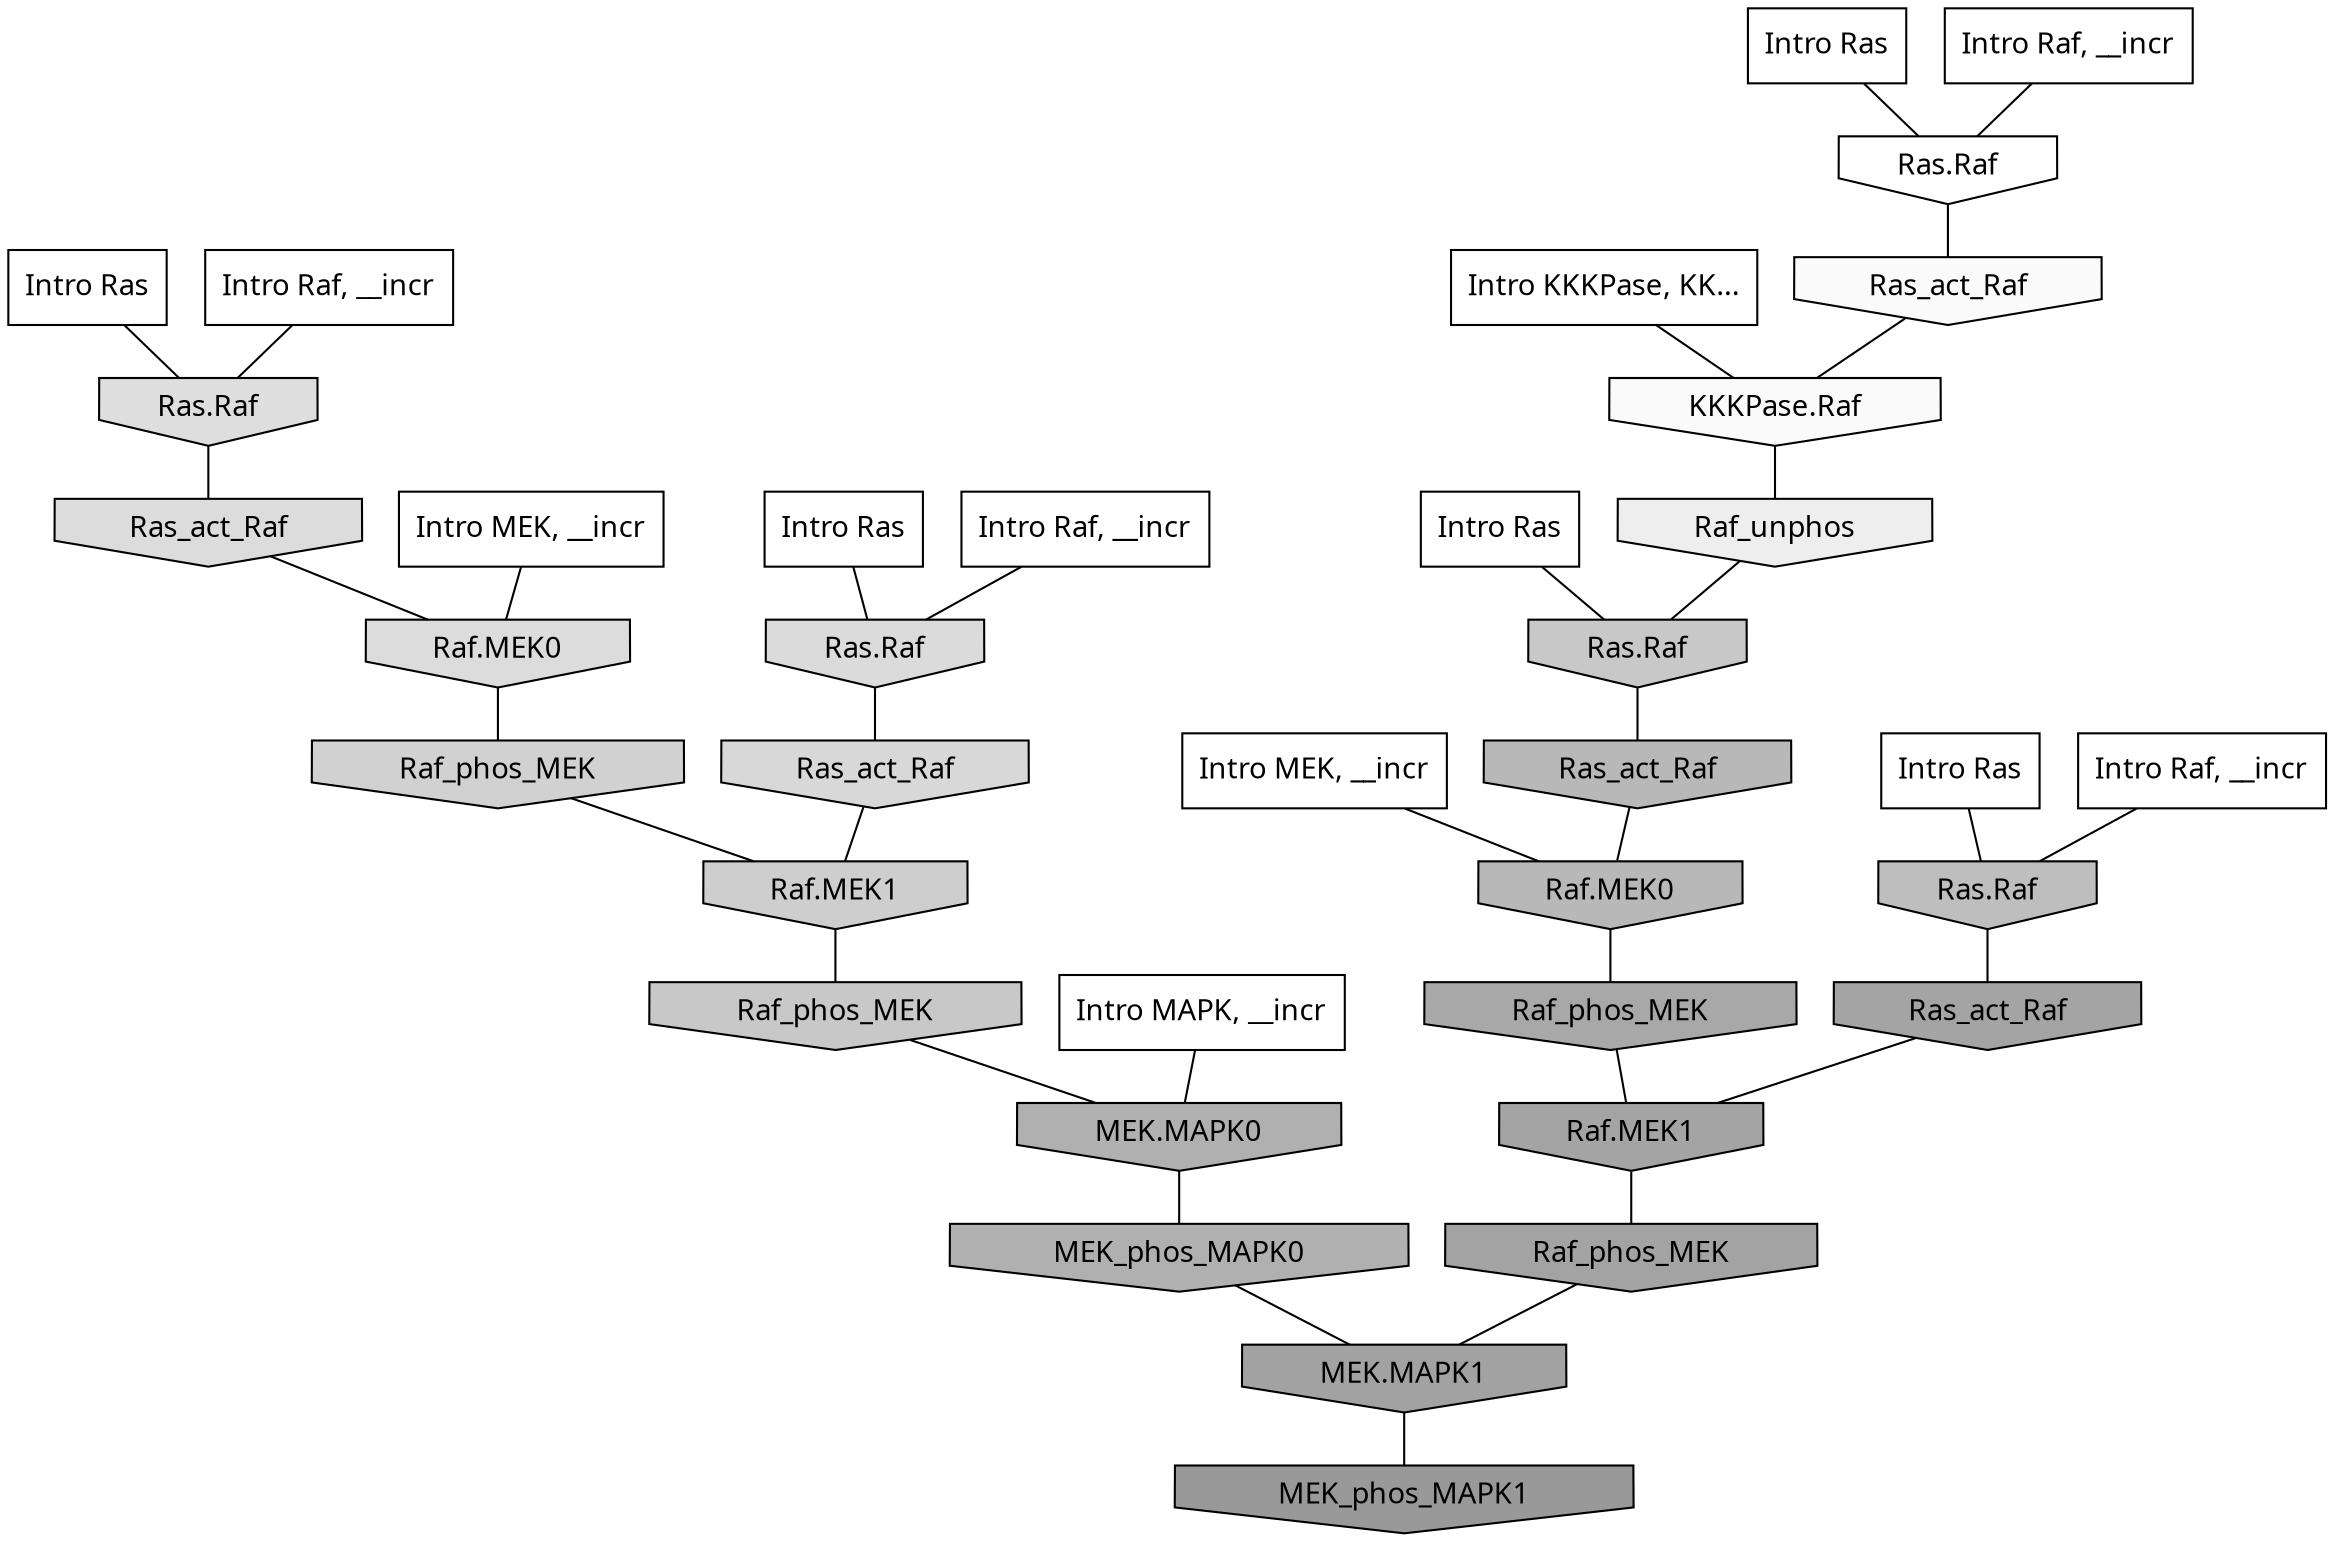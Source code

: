 digraph G{
  rankdir="TB";
  ranksep=0.30;
  node [fontname="CMU Serif"];
  edge [fontname="CMU Serif"];
  
  3 [label="Intro Ras", shape=rectangle, style=filled, fillcolor="0.000 0.000 1.000"]
  
  24 [label="Intro Ras", shape=rectangle, style=filled, fillcolor="0.000 0.000 1.000"]
  
  27 [label="Intro Ras", shape=rectangle, style=filled, fillcolor="0.000 0.000 1.000"]
  
  29 [label="Intro Ras", shape=rectangle, style=filled, fillcolor="0.000 0.000 1.000"]
  
  70 [label="Intro Ras", shape=rectangle, style=filled, fillcolor="0.000 0.000 1.000"]
  
  341 [label="Intro Raf, __incr", shape=rectangle, style=filled, fillcolor="0.000 0.000 1.000"]
  
  600 [label="Intro Raf, __incr", shape=rectangle, style=filled, fillcolor="0.000 0.000 1.000"]
  
  750 [label="Intro Raf, __incr", shape=rectangle, style=filled, fillcolor="0.000 0.000 1.000"]
  
  993 [label="Intro Raf, __incr", shape=rectangle, style=filled, fillcolor="0.000 0.000 1.000"]
  
  1290 [label="Intro MEK, __incr", shape=rectangle, style=filled, fillcolor="0.000 0.000 1.000"]
  
  1314 [label="Intro MEK, __incr", shape=rectangle, style=filled, fillcolor="0.000 0.000 1.000"]
  
  3096 [label="Intro MAPK, __incr", shape=rectangle, style=filled, fillcolor="0.000 0.000 1.000"]
  
  3172 [label="Intro KKKPase, KK...", shape=rectangle, style=filled, fillcolor="0.000 0.000 1.000"]
  
  3255 [label="Ras.Raf", shape=invhouse, style=filled, fillcolor="0.000 0.000 1.000"]
  
  3440 [label="Ras_act_Raf", shape=invhouse, style=filled, fillcolor="0.000 0.000 0.978"]
  
  3443 [label="KKKPase.Raf", shape=invhouse, style=filled, fillcolor="0.000 0.000 0.978"]
  
  3910 [label="Raf_unphos", shape=invhouse, style=filled, fillcolor="0.000 0.000 0.932"]
  
  4907 [label="Ras.Raf", shape=invhouse, style=filled, fillcolor="0.000 0.000 0.869"]
  
  5018 [label="Ras_act_Raf", shape=invhouse, style=filled, fillcolor="0.000 0.000 0.862"]
  
  5021 [label="Raf.MEK0", shape=invhouse, style=filled, fillcolor="0.000 0.000 0.862"]
  
  5111 [label="Ras.Raf", shape=invhouse, style=filled, fillcolor="0.000 0.000 0.856"]
  
  5278 [label="Ras_act_Raf", shape=invhouse, style=filled, fillcolor="0.000 0.000 0.847"]
  
  5810 [label="Raf_phos_MEK", shape=invhouse, style=filled, fillcolor="0.000 0.000 0.818"]
  
  6037 [label="Raf.MEK1", shape=invhouse, style=filled, fillcolor="0.000 0.000 0.806"]
  
  6592 [label="Raf_phos_MEK", shape=invhouse, style=filled, fillcolor="0.000 0.000 0.782"]
  
  6608 [label="Ras.Raf", shape=invhouse, style=filled, fillcolor="0.000 0.000 0.782"]
  
  7738 [label="Ras.Raf", shape=invhouse, style=filled, fillcolor="0.000 0.000 0.745"]
  
  8545 [label="Ras_act_Raf", shape=invhouse, style=filled, fillcolor="0.000 0.000 0.720"]
  
  8547 [label="Raf.MEK0", shape=invhouse, style=filled, fillcolor="0.000 0.000 0.720"]
  
  9836 [label="MEK.MAPK0", shape=invhouse, style=filled, fillcolor="0.000 0.000 0.689"]
  
  9879 [label="MEK_phos_MAPK0", shape=invhouse, style=filled, fillcolor="0.000 0.000 0.688"]
  
  11382 [label="Raf_phos_MEK", shape=invhouse, style=filled, fillcolor="0.000 0.000 0.658"]
  
  12184 [label="Ras_act_Raf", shape=invhouse, style=filled, fillcolor="0.000 0.000 0.644"]
  
  12189 [label="Raf.MEK1", shape=invhouse, style=filled, fillcolor="0.000 0.000 0.644"]
  
  12509 [label="Raf_phos_MEK", shape=invhouse, style=filled, fillcolor="0.000 0.000 0.638"]
  
  12772 [label="MEK.MAPK1", shape=invhouse, style=filled, fillcolor="0.000 0.000 0.635"]
  
  15193 [label="MEK_phos_MAPK1", shape=invhouse, style=filled, fillcolor="0.000 0.000 0.600"]
  
  
  12772 -> 15193 [dir=none, color="0.000 0.000 0.000"] 
  12509 -> 12772 [dir=none, color="0.000 0.000 0.000"] 
  12189 -> 12509 [dir=none, color="0.000 0.000 0.000"] 
  12184 -> 12189 [dir=none, color="0.000 0.000 0.000"] 
  11382 -> 12189 [dir=none, color="0.000 0.000 0.000"] 
  9879 -> 12772 [dir=none, color="0.000 0.000 0.000"] 
  9836 -> 9879 [dir=none, color="0.000 0.000 0.000"] 
  8547 -> 11382 [dir=none, color="0.000 0.000 0.000"] 
  8545 -> 8547 [dir=none, color="0.000 0.000 0.000"] 
  7738 -> 12184 [dir=none, color="0.000 0.000 0.000"] 
  6608 -> 8545 [dir=none, color="0.000 0.000 0.000"] 
  6592 -> 9836 [dir=none, color="0.000 0.000 0.000"] 
  6037 -> 6592 [dir=none, color="0.000 0.000 0.000"] 
  5810 -> 6037 [dir=none, color="0.000 0.000 0.000"] 
  5278 -> 6037 [dir=none, color="0.000 0.000 0.000"] 
  5111 -> 5278 [dir=none, color="0.000 0.000 0.000"] 
  5021 -> 5810 [dir=none, color="0.000 0.000 0.000"] 
  5018 -> 5021 [dir=none, color="0.000 0.000 0.000"] 
  4907 -> 5018 [dir=none, color="0.000 0.000 0.000"] 
  3910 -> 6608 [dir=none, color="0.000 0.000 0.000"] 
  3443 -> 3910 [dir=none, color="0.000 0.000 0.000"] 
  3440 -> 3443 [dir=none, color="0.000 0.000 0.000"] 
  3255 -> 3440 [dir=none, color="0.000 0.000 0.000"] 
  3172 -> 3443 [dir=none, color="0.000 0.000 0.000"] 
  3096 -> 9836 [dir=none, color="0.000 0.000 0.000"] 
  1314 -> 8547 [dir=none, color="0.000 0.000 0.000"] 
  1290 -> 5021 [dir=none, color="0.000 0.000 0.000"] 
  993 -> 7738 [dir=none, color="0.000 0.000 0.000"] 
  750 -> 5111 [dir=none, color="0.000 0.000 0.000"] 
  600 -> 4907 [dir=none, color="0.000 0.000 0.000"] 
  341 -> 3255 [dir=none, color="0.000 0.000 0.000"] 
  70 -> 6608 [dir=none, color="0.000 0.000 0.000"] 
  29 -> 3255 [dir=none, color="0.000 0.000 0.000"] 
  27 -> 5111 [dir=none, color="0.000 0.000 0.000"] 
  24 -> 7738 [dir=none, color="0.000 0.000 0.000"] 
  3 -> 4907 [dir=none, color="0.000 0.000 0.000"] 
  
  }
